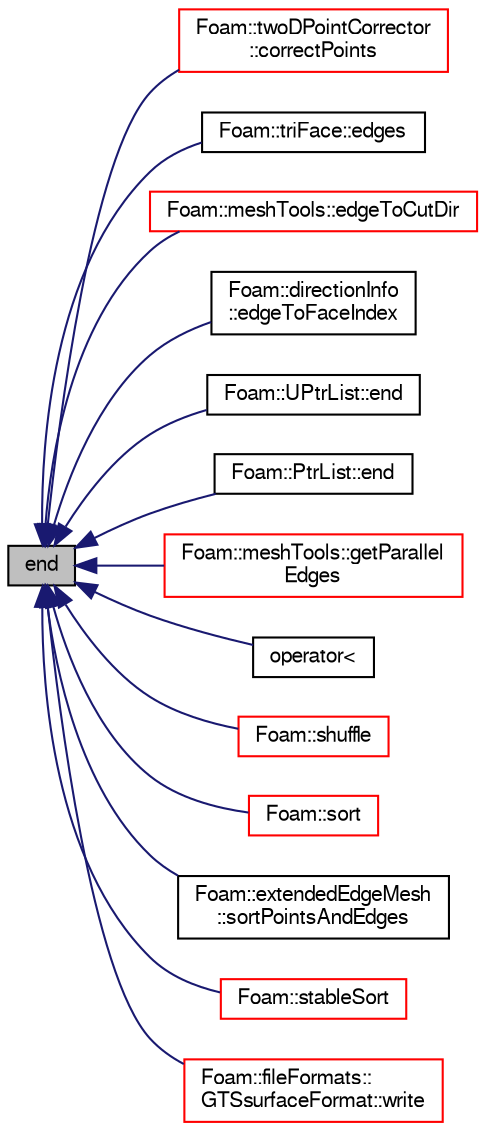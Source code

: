 digraph "end"
{
  bgcolor="transparent";
  edge [fontname="FreeSans",fontsize="10",labelfontname="FreeSans",labelfontsize="10"];
  node [fontname="FreeSans",fontsize="10",shape=record];
  rankdir="LR";
  Node1 [label="end",height=0.2,width=0.4,color="black", fillcolor="grey75", style="filled" fontcolor="black"];
  Node1 -> Node2 [dir="back",color="midnightblue",fontsize="10",style="solid",fontname="FreeSans"];
  Node2 [label="Foam::twoDPointCorrector\l::correctPoints",height=0.2,width=0.4,color="red",URL="$a02635.html#a55018a250639c0166774f452b31de744",tooltip="Correct motion points. "];
  Node1 -> Node3 [dir="back",color="midnightblue",fontsize="10",style="solid",fontname="FreeSans"];
  Node3 [label="Foam::triFace::edges",height=0.2,width=0.4,color="black",URL="$a02605.html#afb2d8a77df2765c7a4d24840617f285e",tooltip="Return edges in face point ordering,. "];
  Node1 -> Node4 [dir="back",color="midnightblue",fontsize="10",style="solid",fontname="FreeSans"];
  Node4 [label="Foam::meshTools::edgeToCutDir",height=0.2,width=0.4,color="red",URL="$a10290.html#aaae026ffd1b269c8a220c6bb1bc95fa7",tooltip="Given edge on hex find all &#39;parallel&#39; (i.e. non-connected) "];
  Node1 -> Node5 [dir="back",color="midnightblue",fontsize="10",style="solid",fontname="FreeSans"];
  Node5 [label="Foam::directionInfo\l::edgeToFaceIndex",height=0.2,width=0.4,color="black",URL="$a00520.html#ae91026257717a2d46454adf53e72da4d",tooltip="Given edge on hex cell find corresponding edge on face. Is either. "];
  Node1 -> Node6 [dir="back",color="midnightblue",fontsize="10",style="solid",fontname="FreeSans"];
  Node6 [label="Foam::UPtrList::end",height=0.2,width=0.4,color="black",URL="$a02692.html#a37f75c7fc58568528543072640358191",tooltip="Return an iterator to end traversing the UPtrList. "];
  Node1 -> Node7 [dir="back",color="midnightblue",fontsize="10",style="solid",fontname="FreeSans"];
  Node7 [label="Foam::PtrList::end",height=0.2,width=0.4,color="black",URL="$a01975.html#ab5b494cea43dbe23f46235afadafb59d",tooltip="Return an iterator to end traversing the PtrList. "];
  Node1 -> Node8 [dir="back",color="midnightblue",fontsize="10",style="solid",fontname="FreeSans"];
  Node8 [label="Foam::meshTools::getParallel\lEdges",height=0.2,width=0.4,color="red",URL="$a10290.html#ae148ab8affa9ff06dbc08eb830e20a41",tooltip="Given edge on hex find other &#39;parallel&#39;, non-connected edges. "];
  Node1 -> Node9 [dir="back",color="midnightblue",fontsize="10",style="solid",fontname="FreeSans"];
  Node9 [label="operator\<",height=0.2,width=0.4,color="black",URL="$a02659.html#a122cf4fdb56b77fd4fbc8e666117bc41",tooltip="Compare two ULists lexicographically. Takes linear time. "];
  Node1 -> Node10 [dir="back",color="midnightblue",fontsize="10",style="solid",fontname="FreeSans"];
  Node10 [label="Foam::shuffle",height=0.2,width=0.4,color="red",URL="$a10237.html#a0f84bd476a584bf7d31e827eafd75a3d"];
  Node1 -> Node11 [dir="back",color="midnightblue",fontsize="10",style="solid",fontname="FreeSans"];
  Node11 [label="Foam::sort",height=0.2,width=0.4,color="red",URL="$a10237.html#a8040176c5570405aa954090217c37fbe"];
  Node1 -> Node12 [dir="back",color="midnightblue",fontsize="10",style="solid",fontname="FreeSans"];
  Node12 [label="Foam::extendedEdgeMesh\l::sortPointsAndEdges",height=0.2,width=0.4,color="black",URL="$a00678.html#a35042787bb1f37f3e2695d3b48e313b0"];
  Node1 -> Node13 [dir="back",color="midnightblue",fontsize="10",style="solid",fontname="FreeSans"];
  Node13 [label="Foam::stableSort",height=0.2,width=0.4,color="red",URL="$a10237.html#ac70ba9dd7bbc030636a4a4e2e9825c3c"];
  Node1 -> Node14 [dir="back",color="midnightblue",fontsize="10",style="solid",fontname="FreeSans"];
  Node14 [label="Foam::fileFormats::\lGTSsurfaceFormat::write",height=0.2,width=0.4,color="red",URL="$a00933.html#ab71924a9723cd4ecad89b737a66a39e8",tooltip="Write MeshedSurface. "];
}
